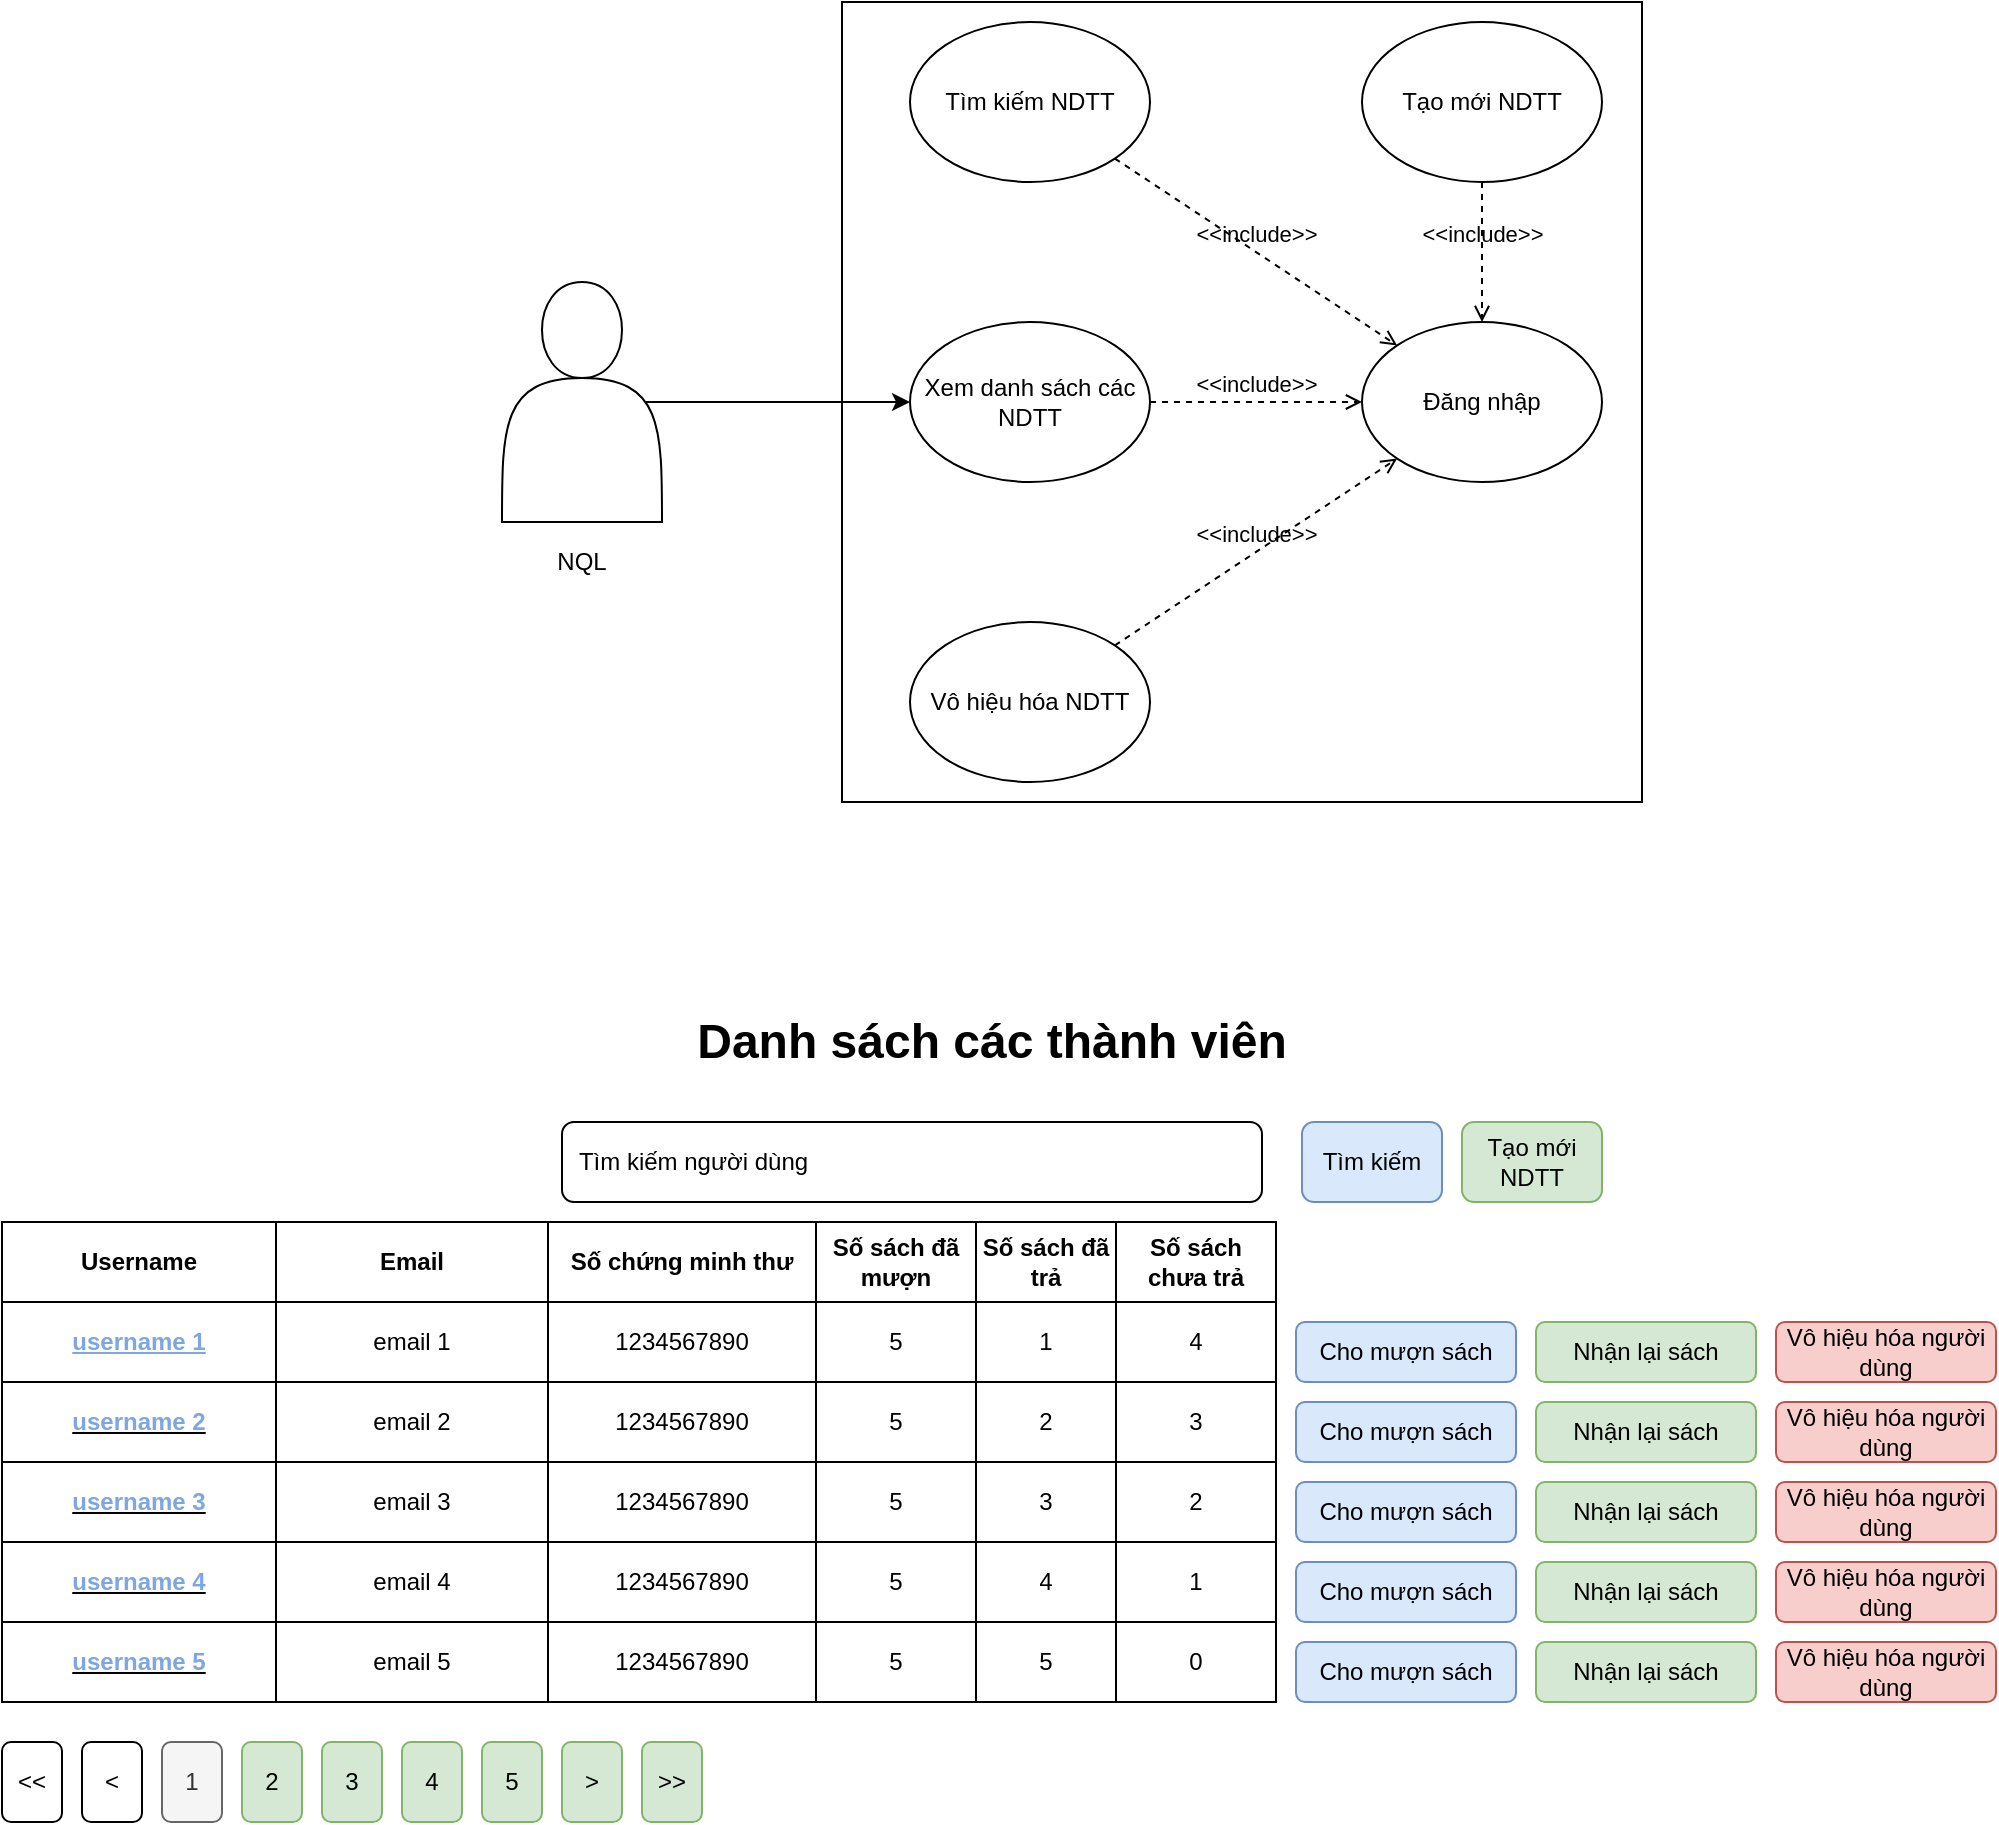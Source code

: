 <mxfile version="13.7.9" type="device"><diagram id="BcZUbOeiQ563TPbMoyi4" name="Page-1"><mxGraphModel dx="1965" dy="693" grid="1" gridSize="10" guides="1" tooltips="1" connect="1" arrows="1" fold="1" page="1" pageScale="1" pageWidth="827" pageHeight="1169" math="0" shadow="0"><root><mxCell id="0"/><mxCell id="1" parent="0"/><mxCell id="vvG993oSff-6ga_dEFH9-2" value="" style="rounded=0;whiteSpace=wrap;html=1;" parent="1" vertex="1"><mxGeometry x="320" y="160" width="400" height="400" as="geometry"/></mxCell><mxCell id="vvG993oSff-6ga_dEFH9-8" style="edgeStyle=orthogonalEdgeStyle;rounded=0;orthogonalLoop=1;jettySize=auto;html=1;exitX=0.9;exitY=0.5;exitDx=0;exitDy=0;exitPerimeter=0;entryX=0;entryY=0.5;entryDx=0;entryDy=0;" parent="1" source="vvG993oSff-6ga_dEFH9-1" target="vvG993oSff-6ga_dEFH9-4" edge="1"><mxGeometry relative="1" as="geometry"/></mxCell><mxCell id="vvG993oSff-6ga_dEFH9-1" value="" style="shape=actor;whiteSpace=wrap;html=1;" parent="1" vertex="1"><mxGeometry x="150" y="300" width="80" height="120" as="geometry"/></mxCell><mxCell id="vvG993oSff-6ga_dEFH9-4" value="Xem danh sách các NDTT" style="ellipse;whiteSpace=wrap;html=1;" parent="1" vertex="1"><mxGeometry x="354" y="320" width="120" height="80" as="geometry"/></mxCell><mxCell id="vvG993oSff-6ga_dEFH9-5" value="Vô hiệu hóa NDTT" style="ellipse;whiteSpace=wrap;html=1;" parent="1" vertex="1"><mxGeometry x="354" y="470" width="120" height="80" as="geometry"/></mxCell><mxCell id="vvG993oSff-6ga_dEFH9-6" value="Tìm kiếm NDTT" style="ellipse;whiteSpace=wrap;html=1;" parent="1" vertex="1"><mxGeometry x="354" y="170" width="120" height="80" as="geometry"/></mxCell><mxCell id="vvG993oSff-6ga_dEFH9-7" value="Đăng nhập" style="ellipse;whiteSpace=wrap;html=1;" parent="1" vertex="1"><mxGeometry x="580" y="320" width="120" height="80" as="geometry"/></mxCell><mxCell id="vvG993oSff-6ga_dEFH9-9" value="&amp;lt;&amp;lt;include&amp;gt;&amp;gt;" style="edgeStyle=none;html=1;endArrow=open;verticalAlign=bottom;dashed=1;labelBackgroundColor=none;entryX=0;entryY=0.5;entryDx=0;entryDy=0;exitX=1;exitY=0.5;exitDx=0;exitDy=0;" parent="1" source="vvG993oSff-6ga_dEFH9-4" target="vvG993oSff-6ga_dEFH9-7" edge="1"><mxGeometry width="160" relative="1" as="geometry"><mxPoint x="330" y="380" as="sourcePoint"/><mxPoint x="490" y="380" as="targetPoint"/></mxGeometry></mxCell><mxCell id="vvG993oSff-6ga_dEFH9-10" value="NQL" style="text;html=1;strokeColor=none;fillColor=none;align=center;verticalAlign=middle;whiteSpace=wrap;rounded=0;" parent="1" vertex="1"><mxGeometry x="170" y="430" width="40" height="20" as="geometry"/></mxCell><mxCell id="vvG993oSff-6ga_dEFH9-11" value="&amp;lt;&amp;lt;include&amp;gt;&amp;gt;" style="edgeStyle=none;html=1;endArrow=open;verticalAlign=bottom;dashed=1;labelBackgroundColor=none;exitX=1;exitY=1;exitDx=0;exitDy=0;entryX=0;entryY=0;entryDx=0;entryDy=0;" parent="1" source="vvG993oSff-6ga_dEFH9-6" target="vvG993oSff-6ga_dEFH9-7" edge="1"><mxGeometry width="160" relative="1" as="geometry"><mxPoint x="330" y="380" as="sourcePoint"/><mxPoint x="490" y="380" as="targetPoint"/></mxGeometry></mxCell><mxCell id="vvG993oSff-6ga_dEFH9-12" value="&amp;lt;&amp;lt;include&amp;gt;&amp;gt;" style="edgeStyle=none;html=1;endArrow=open;verticalAlign=bottom;dashed=1;labelBackgroundColor=none;exitX=1;exitY=0;exitDx=0;exitDy=0;entryX=0;entryY=1;entryDx=0;entryDy=0;" parent="1" source="vvG993oSff-6ga_dEFH9-5" target="vvG993oSff-6ga_dEFH9-7" edge="1"><mxGeometry width="160" relative="1" as="geometry"><mxPoint x="330" y="380" as="sourcePoint"/><mxPoint x="490" y="380" as="targetPoint"/></mxGeometry></mxCell><mxCell id="vvG993oSff-6ga_dEFH9-14" value="Tạo mới NDTT" style="ellipse;whiteSpace=wrap;html=1;" parent="1" vertex="1"><mxGeometry x="580" y="170" width="120" height="80" as="geometry"/></mxCell><mxCell id="vvG993oSff-6ga_dEFH9-15" value="&amp;lt;&amp;lt;include&amp;gt;&amp;gt;" style="edgeStyle=none;html=1;endArrow=open;verticalAlign=bottom;dashed=1;labelBackgroundColor=none;exitX=0.5;exitY=1;exitDx=0;exitDy=0;" parent="1" source="vvG993oSff-6ga_dEFH9-14" target="vvG993oSff-6ga_dEFH9-7" edge="1"><mxGeometry width="160" relative="1" as="geometry"><mxPoint x="580" y="300" as="sourcePoint"/><mxPoint x="740" y="300" as="targetPoint"/></mxGeometry></mxCell><mxCell id="vvG993oSff-6ga_dEFH9-42" value="&lt;font style=&quot;font-size: 24px&quot;&gt;&lt;b&gt;Danh sách các thành viên&lt;/b&gt;&lt;/font&gt;" style="text;html=1;strokeColor=none;fillColor=none;align=center;verticalAlign=middle;whiteSpace=wrap;rounded=0;" parent="1" vertex="1"><mxGeometry x="220" y="670" width="350" height="20" as="geometry"/></mxCell><mxCell id="vvG993oSff-6ga_dEFH9-43" value="&amp;nbsp; Tìm kiếm người dùng" style="rounded=1;whiteSpace=wrap;html=1;align=left;" parent="1" vertex="1"><mxGeometry x="180" y="720" width="350" height="40" as="geometry"/></mxCell><mxCell id="vvG993oSff-6ga_dEFH9-44" value="Tìm kiếm" style="rounded=1;whiteSpace=wrap;html=1;fillColor=#dae8fc;strokeColor=#6c8ebf;" parent="1" vertex="1"><mxGeometry x="550" y="720" width="70" height="40" as="geometry"/></mxCell><mxCell id="YMO4gTz5aAiDPudx4FEp-50" value="Cho mượn sách" style="rounded=1;whiteSpace=wrap;html=1;fillColor=#dae8fc;strokeColor=#6c8ebf;" parent="1" vertex="1"><mxGeometry x="547" y="820" width="110" height="30" as="geometry"/></mxCell><mxCell id="YMO4gTz5aAiDPudx4FEp-51" value="Nhận lại sách" style="rounded=1;whiteSpace=wrap;html=1;fillColor=#d5e8d4;strokeColor=#82b366;" parent="1" vertex="1"><mxGeometry x="667" y="820" width="110" height="30" as="geometry"/></mxCell><mxCell id="YMO4gTz5aAiDPudx4FEp-53" value="Vô hiệu hóa người dùng" style="rounded=1;whiteSpace=wrap;html=1;fillColor=#f8cecc;strokeColor=#b85450;" parent="1" vertex="1"><mxGeometry x="787" y="820" width="110" height="30" as="geometry"/></mxCell><mxCell id="YMO4gTz5aAiDPudx4FEp-57" value="Cho mượn sách" style="rounded=1;whiteSpace=wrap;html=1;fillColor=#dae8fc;strokeColor=#6c8ebf;" parent="1" vertex="1"><mxGeometry x="547" y="860" width="110" height="30" as="geometry"/></mxCell><mxCell id="YMO4gTz5aAiDPudx4FEp-58" value="Nhận lại sách" style="rounded=1;whiteSpace=wrap;html=1;fillColor=#d5e8d4;strokeColor=#82b366;" parent="1" vertex="1"><mxGeometry x="667" y="860" width="110" height="30" as="geometry"/></mxCell><mxCell id="YMO4gTz5aAiDPudx4FEp-59" value="Vô hiệu hóa người dùng" style="rounded=1;whiteSpace=wrap;html=1;fillColor=#f8cecc;strokeColor=#b85450;" parent="1" vertex="1"><mxGeometry x="787" y="860" width="110" height="30" as="geometry"/></mxCell><mxCell id="YMO4gTz5aAiDPudx4FEp-61" value="Vô hiệu hóa người dùng" style="rounded=1;whiteSpace=wrap;html=1;fillColor=#f8cecc;strokeColor=#b85450;" parent="1" vertex="1"><mxGeometry x="787" y="900" width="110" height="30" as="geometry"/></mxCell><mxCell id="YMO4gTz5aAiDPudx4FEp-63" value="Vô hiệu hóa người dùng" style="rounded=1;whiteSpace=wrap;html=1;fillColor=#f8cecc;strokeColor=#b85450;" parent="1" vertex="1"><mxGeometry x="787" y="940" width="110" height="30" as="geometry"/></mxCell><mxCell id="YMO4gTz5aAiDPudx4FEp-65" value="Vô hiệu hóa người dùng" style="rounded=1;whiteSpace=wrap;html=1;fillColor=#f8cecc;strokeColor=#b85450;" parent="1" vertex="1"><mxGeometry x="787" y="980" width="110" height="30" as="geometry"/></mxCell><mxCell id="YMO4gTz5aAiDPudx4FEp-67" value="Cho mượn sách" style="rounded=1;whiteSpace=wrap;html=1;fillColor=#dae8fc;strokeColor=#6c8ebf;" parent="1" vertex="1"><mxGeometry x="547" y="900" width="110" height="30" as="geometry"/></mxCell><mxCell id="YMO4gTz5aAiDPudx4FEp-69" value="Cho mượn sách" style="rounded=1;whiteSpace=wrap;html=1;fillColor=#dae8fc;strokeColor=#6c8ebf;" parent="1" vertex="1"><mxGeometry x="547" y="940" width="110" height="30" as="geometry"/></mxCell><mxCell id="YMO4gTz5aAiDPudx4FEp-71" value="Cho mượn sách" style="rounded=1;whiteSpace=wrap;html=1;fillColor=#dae8fc;strokeColor=#6c8ebf;" parent="1" vertex="1"><mxGeometry x="547" y="980" width="110" height="30" as="geometry"/></mxCell><mxCell id="YMO4gTz5aAiDPudx4FEp-73" value="Nhận lại sách" style="rounded=1;whiteSpace=wrap;html=1;fillColor=#d5e8d4;strokeColor=#82b366;" parent="1" vertex="1"><mxGeometry x="667" y="900" width="110" height="30" as="geometry"/></mxCell><mxCell id="YMO4gTz5aAiDPudx4FEp-75" value="Nhận lại sách" style="rounded=1;whiteSpace=wrap;html=1;fillColor=#d5e8d4;strokeColor=#82b366;" parent="1" vertex="1"><mxGeometry x="667" y="940" width="110" height="30" as="geometry"/></mxCell><mxCell id="YMO4gTz5aAiDPudx4FEp-77" value="Nhận lại sách" style="rounded=1;whiteSpace=wrap;html=1;fillColor=#d5e8d4;strokeColor=#82b366;" parent="1" vertex="1"><mxGeometry x="667" y="980" width="110" height="30" as="geometry"/></mxCell><mxCell id="YMO4gTz5aAiDPudx4FEp-1" value="" style="shape=table;html=1;whiteSpace=wrap;startSize=0;container=1;collapsible=0;childLayout=tableLayout;" parent="1" vertex="1"><mxGeometry x="-100" y="770" width="637" height="240" as="geometry"/></mxCell><mxCell id="YMO4gTz5aAiDPudx4FEp-2" value="" style="shape=partialRectangle;html=1;whiteSpace=wrap;collapsible=0;dropTarget=0;pointerEvents=0;fillColor=none;top=0;left=0;bottom=0;right=0;points=[[0,0.5],[1,0.5]];portConstraint=eastwest;" parent="YMO4gTz5aAiDPudx4FEp-1" vertex="1"><mxGeometry width="637" height="40" as="geometry"/></mxCell><mxCell id="YMO4gTz5aAiDPudx4FEp-3" value="&lt;b&gt;Username&lt;/b&gt;" style="shape=partialRectangle;html=1;whiteSpace=wrap;connectable=0;fillColor=none;top=0;left=0;bottom=0;right=0;overflow=hidden;" parent="YMO4gTz5aAiDPudx4FEp-2" vertex="1"><mxGeometry width="137" height="40" as="geometry"/></mxCell><mxCell id="YMO4gTz5aAiDPudx4FEp-4" value="&lt;b&gt;Email&lt;/b&gt;" style="shape=partialRectangle;html=1;whiteSpace=wrap;connectable=0;fillColor=none;top=0;left=0;bottom=0;right=0;overflow=hidden;" parent="YMO4gTz5aAiDPudx4FEp-2" vertex="1"><mxGeometry x="137" width="136" height="40" as="geometry"/></mxCell><mxCell id="YMO4gTz5aAiDPudx4FEp-5" value="&lt;b&gt;Số chứng minh thư&lt;/b&gt;" style="shape=partialRectangle;html=1;whiteSpace=wrap;connectable=0;fillColor=none;top=0;left=0;bottom=0;right=0;overflow=hidden;" parent="YMO4gTz5aAiDPudx4FEp-2" vertex="1"><mxGeometry x="273" width="134" height="40" as="geometry"/></mxCell><mxCell id="YMO4gTz5aAiDPudx4FEp-20" value="&lt;b&gt;Số sách đã mượn&lt;/b&gt;" style="shape=partialRectangle;html=1;whiteSpace=wrap;connectable=0;fillColor=none;top=0;left=0;bottom=0;right=0;overflow=hidden;" parent="YMO4gTz5aAiDPudx4FEp-2" vertex="1"><mxGeometry x="407" width="80" height="40" as="geometry"/></mxCell><mxCell id="YMO4gTz5aAiDPudx4FEp-23" value="&lt;b&gt;Số sách đã trả&lt;/b&gt;" style="shape=partialRectangle;html=1;whiteSpace=wrap;connectable=0;fillColor=none;top=0;left=0;bottom=0;right=0;overflow=hidden;" parent="YMO4gTz5aAiDPudx4FEp-2" vertex="1"><mxGeometry x="487" width="70" height="40" as="geometry"/></mxCell><mxCell id="YMO4gTz5aAiDPudx4FEp-26" value="&lt;b&gt;Số sách chưa trả&lt;/b&gt;" style="shape=partialRectangle;html=1;whiteSpace=wrap;connectable=0;fillColor=none;top=0;left=0;bottom=0;right=0;overflow=hidden;" parent="YMO4gTz5aAiDPudx4FEp-2" vertex="1"><mxGeometry x="557" width="80" height="40" as="geometry"/></mxCell><mxCell id="YMO4gTz5aAiDPudx4FEp-6" value="" style="shape=partialRectangle;html=1;whiteSpace=wrap;collapsible=0;dropTarget=0;pointerEvents=0;fillColor=none;top=0;left=0;bottom=0;right=0;points=[[0,0.5],[1,0.5]];portConstraint=eastwest;" parent="YMO4gTz5aAiDPudx4FEp-1" vertex="1"><mxGeometry y="40" width="637" height="40" as="geometry"/></mxCell><mxCell id="YMO4gTz5aAiDPudx4FEp-7" value="&lt;font color=&quot;#7ea6e0&quot;&gt;&lt;b&gt;&lt;u&gt;username 1&lt;/u&gt;&lt;/b&gt;&lt;/font&gt;" style="shape=partialRectangle;html=1;whiteSpace=wrap;connectable=0;fillColor=none;top=0;left=0;bottom=0;right=0;overflow=hidden;" parent="YMO4gTz5aAiDPudx4FEp-6" vertex="1"><mxGeometry width="137" height="40" as="geometry"/></mxCell><mxCell id="YMO4gTz5aAiDPudx4FEp-8" value="email 1" style="shape=partialRectangle;html=1;whiteSpace=wrap;connectable=0;fillColor=none;top=0;left=0;bottom=0;right=0;overflow=hidden;" parent="YMO4gTz5aAiDPudx4FEp-6" vertex="1"><mxGeometry x="137" width="136" height="40" as="geometry"/></mxCell><mxCell id="YMO4gTz5aAiDPudx4FEp-9" value="1234567890" style="shape=partialRectangle;html=1;whiteSpace=wrap;connectable=0;fillColor=none;top=0;left=0;bottom=0;right=0;overflow=hidden;" parent="YMO4gTz5aAiDPudx4FEp-6" vertex="1"><mxGeometry x="273" width="134" height="40" as="geometry"/></mxCell><mxCell id="YMO4gTz5aAiDPudx4FEp-21" value="5" style="shape=partialRectangle;html=1;whiteSpace=wrap;connectable=0;fillColor=none;top=0;left=0;bottom=0;right=0;overflow=hidden;" parent="YMO4gTz5aAiDPudx4FEp-6" vertex="1"><mxGeometry x="407" width="80" height="40" as="geometry"/></mxCell><mxCell id="YMO4gTz5aAiDPudx4FEp-24" value="1" style="shape=partialRectangle;html=1;whiteSpace=wrap;connectable=0;fillColor=none;top=0;left=0;bottom=0;right=0;overflow=hidden;" parent="YMO4gTz5aAiDPudx4FEp-6" vertex="1"><mxGeometry x="487" width="70" height="40" as="geometry"/></mxCell><mxCell id="YMO4gTz5aAiDPudx4FEp-27" value="4" style="shape=partialRectangle;html=1;whiteSpace=wrap;connectable=0;fillColor=none;top=0;left=0;bottom=0;right=0;overflow=hidden;" parent="YMO4gTz5aAiDPudx4FEp-6" vertex="1"><mxGeometry x="557" width="80" height="40" as="geometry"/></mxCell><mxCell id="YMO4gTz5aAiDPudx4FEp-10" value="" style="shape=partialRectangle;html=1;whiteSpace=wrap;collapsible=0;dropTarget=0;pointerEvents=0;fillColor=none;top=0;left=0;bottom=0;right=0;points=[[0,0.5],[1,0.5]];portConstraint=eastwest;" parent="YMO4gTz5aAiDPudx4FEp-1" vertex="1"><mxGeometry y="80" width="637" height="40" as="geometry"/></mxCell><mxCell id="YMO4gTz5aAiDPudx4FEp-11" value="&lt;span&gt;&lt;u&gt;&lt;b&gt;&lt;font color=&quot;#7ea6e0&quot;&gt;username 2&lt;/font&gt;&lt;/b&gt;&lt;/u&gt;&lt;/span&gt;" style="shape=partialRectangle;html=1;whiteSpace=wrap;connectable=0;fillColor=none;top=0;left=0;bottom=0;right=0;overflow=hidden;" parent="YMO4gTz5aAiDPudx4FEp-10" vertex="1"><mxGeometry width="137" height="40" as="geometry"/></mxCell><mxCell id="YMO4gTz5aAiDPudx4FEp-12" value="&lt;span&gt;email 2&lt;/span&gt;" style="shape=partialRectangle;html=1;whiteSpace=wrap;connectable=0;fillColor=none;top=0;left=0;bottom=0;right=0;overflow=hidden;" parent="YMO4gTz5aAiDPudx4FEp-10" vertex="1"><mxGeometry x="137" width="136" height="40" as="geometry"/></mxCell><mxCell id="YMO4gTz5aAiDPudx4FEp-13" value="&lt;span&gt;1234567890&lt;/span&gt;" style="shape=partialRectangle;html=1;whiteSpace=wrap;connectable=0;fillColor=none;top=0;left=0;bottom=0;right=0;overflow=hidden;" parent="YMO4gTz5aAiDPudx4FEp-10" vertex="1"><mxGeometry x="273" width="134" height="40" as="geometry"/></mxCell><mxCell id="YMO4gTz5aAiDPudx4FEp-22" value="5" style="shape=partialRectangle;html=1;whiteSpace=wrap;connectable=0;fillColor=none;top=0;left=0;bottom=0;right=0;overflow=hidden;" parent="YMO4gTz5aAiDPudx4FEp-10" vertex="1"><mxGeometry x="407" width="80" height="40" as="geometry"/></mxCell><mxCell id="YMO4gTz5aAiDPudx4FEp-25" value="2" style="shape=partialRectangle;html=1;whiteSpace=wrap;connectable=0;fillColor=none;top=0;left=0;bottom=0;right=0;overflow=hidden;" parent="YMO4gTz5aAiDPudx4FEp-10" vertex="1"><mxGeometry x="487" width="70" height="40" as="geometry"/></mxCell><mxCell id="YMO4gTz5aAiDPudx4FEp-28" value="3" style="shape=partialRectangle;html=1;whiteSpace=wrap;connectable=0;fillColor=none;top=0;left=0;bottom=0;right=0;overflow=hidden;" parent="YMO4gTz5aAiDPudx4FEp-10" vertex="1"><mxGeometry x="557" width="80" height="40" as="geometry"/></mxCell><mxCell id="YMO4gTz5aAiDPudx4FEp-29" style="shape=partialRectangle;html=1;whiteSpace=wrap;collapsible=0;dropTarget=0;pointerEvents=0;fillColor=none;top=0;left=0;bottom=0;right=0;points=[[0,0.5],[1,0.5]];portConstraint=eastwest;" parent="YMO4gTz5aAiDPudx4FEp-1" vertex="1"><mxGeometry y="120" width="637" height="40" as="geometry"/></mxCell><mxCell id="YMO4gTz5aAiDPudx4FEp-30" value="&lt;span&gt;&lt;u&gt;&lt;b&gt;&lt;font color=&quot;#7ea6e0&quot;&gt;username 3&lt;/font&gt;&lt;/b&gt;&lt;/u&gt;&lt;/span&gt;" style="shape=partialRectangle;html=1;whiteSpace=wrap;connectable=0;fillColor=none;top=0;left=0;bottom=0;right=0;overflow=hidden;" parent="YMO4gTz5aAiDPudx4FEp-29" vertex="1"><mxGeometry width="137" height="40" as="geometry"/></mxCell><mxCell id="YMO4gTz5aAiDPudx4FEp-31" value="&lt;span&gt;email 3&lt;/span&gt;" style="shape=partialRectangle;html=1;whiteSpace=wrap;connectable=0;fillColor=none;top=0;left=0;bottom=0;right=0;overflow=hidden;" parent="YMO4gTz5aAiDPudx4FEp-29" vertex="1"><mxGeometry x="137" width="136" height="40" as="geometry"/></mxCell><mxCell id="YMO4gTz5aAiDPudx4FEp-32" value="&lt;span&gt;1234567890&lt;/span&gt;" style="shape=partialRectangle;html=1;whiteSpace=wrap;connectable=0;fillColor=none;top=0;left=0;bottom=0;right=0;overflow=hidden;" parent="YMO4gTz5aAiDPudx4FEp-29" vertex="1"><mxGeometry x="273" width="134" height="40" as="geometry"/></mxCell><mxCell id="YMO4gTz5aAiDPudx4FEp-33" value="5" style="shape=partialRectangle;html=1;whiteSpace=wrap;connectable=0;fillColor=none;top=0;left=0;bottom=0;right=0;overflow=hidden;" parent="YMO4gTz5aAiDPudx4FEp-29" vertex="1"><mxGeometry x="407" width="80" height="40" as="geometry"/></mxCell><mxCell id="YMO4gTz5aAiDPudx4FEp-34" value="3" style="shape=partialRectangle;html=1;whiteSpace=wrap;connectable=0;fillColor=none;top=0;left=0;bottom=0;right=0;overflow=hidden;" parent="YMO4gTz5aAiDPudx4FEp-29" vertex="1"><mxGeometry x="487" width="70" height="40" as="geometry"/></mxCell><mxCell id="YMO4gTz5aAiDPudx4FEp-35" value="2" style="shape=partialRectangle;html=1;whiteSpace=wrap;connectable=0;fillColor=none;top=0;left=0;bottom=0;right=0;overflow=hidden;" parent="YMO4gTz5aAiDPudx4FEp-29" vertex="1"><mxGeometry x="557" width="80" height="40" as="geometry"/></mxCell><mxCell id="YMO4gTz5aAiDPudx4FEp-36" style="shape=partialRectangle;html=1;whiteSpace=wrap;collapsible=0;dropTarget=0;pointerEvents=0;fillColor=none;top=0;left=0;bottom=0;right=0;points=[[0,0.5],[1,0.5]];portConstraint=eastwest;" parent="YMO4gTz5aAiDPudx4FEp-1" vertex="1"><mxGeometry y="160" width="637" height="40" as="geometry"/></mxCell><mxCell id="YMO4gTz5aAiDPudx4FEp-37" value="&lt;span&gt;&lt;u&gt;&lt;b&gt;&lt;font color=&quot;#7ea6e0&quot;&gt;username 4&lt;/font&gt;&lt;/b&gt;&lt;/u&gt;&lt;/span&gt;" style="shape=partialRectangle;html=1;whiteSpace=wrap;connectable=0;fillColor=none;top=0;left=0;bottom=0;right=0;overflow=hidden;" parent="YMO4gTz5aAiDPudx4FEp-36" vertex="1"><mxGeometry width="137" height="40" as="geometry"/></mxCell><mxCell id="YMO4gTz5aAiDPudx4FEp-38" value="&lt;span&gt;email 4&lt;/span&gt;" style="shape=partialRectangle;html=1;whiteSpace=wrap;connectable=0;fillColor=none;top=0;left=0;bottom=0;right=0;overflow=hidden;" parent="YMO4gTz5aAiDPudx4FEp-36" vertex="1"><mxGeometry x="137" width="136" height="40" as="geometry"/></mxCell><mxCell id="YMO4gTz5aAiDPudx4FEp-39" value="&lt;span&gt;1234567890&lt;/span&gt;" style="shape=partialRectangle;html=1;whiteSpace=wrap;connectable=0;fillColor=none;top=0;left=0;bottom=0;right=0;overflow=hidden;" parent="YMO4gTz5aAiDPudx4FEp-36" vertex="1"><mxGeometry x="273" width="134" height="40" as="geometry"/></mxCell><mxCell id="YMO4gTz5aAiDPudx4FEp-40" value="5" style="shape=partialRectangle;html=1;whiteSpace=wrap;connectable=0;fillColor=none;top=0;left=0;bottom=0;right=0;overflow=hidden;" parent="YMO4gTz5aAiDPudx4FEp-36" vertex="1"><mxGeometry x="407" width="80" height="40" as="geometry"/></mxCell><mxCell id="YMO4gTz5aAiDPudx4FEp-41" value="4" style="shape=partialRectangle;html=1;whiteSpace=wrap;connectable=0;fillColor=none;top=0;left=0;bottom=0;right=0;overflow=hidden;" parent="YMO4gTz5aAiDPudx4FEp-36" vertex="1"><mxGeometry x="487" width="70" height="40" as="geometry"/></mxCell><mxCell id="YMO4gTz5aAiDPudx4FEp-42" value="1" style="shape=partialRectangle;html=1;whiteSpace=wrap;connectable=0;fillColor=none;top=0;left=0;bottom=0;right=0;overflow=hidden;" parent="YMO4gTz5aAiDPudx4FEp-36" vertex="1"><mxGeometry x="557" width="80" height="40" as="geometry"/></mxCell><mxCell id="YMO4gTz5aAiDPudx4FEp-43" style="shape=partialRectangle;html=1;whiteSpace=wrap;collapsible=0;dropTarget=0;pointerEvents=0;fillColor=none;top=0;left=0;bottom=0;right=0;points=[[0,0.5],[1,0.5]];portConstraint=eastwest;" parent="YMO4gTz5aAiDPudx4FEp-1" vertex="1"><mxGeometry y="200" width="637" height="40" as="geometry"/></mxCell><mxCell id="YMO4gTz5aAiDPudx4FEp-44" value="&lt;span&gt;&lt;u&gt;&lt;b&gt;&lt;font color=&quot;#7ea6e0&quot;&gt;username 5&lt;/font&gt;&lt;/b&gt;&lt;/u&gt;&lt;/span&gt;" style="shape=partialRectangle;html=1;whiteSpace=wrap;connectable=0;fillColor=none;top=0;left=0;bottom=0;right=0;overflow=hidden;" parent="YMO4gTz5aAiDPudx4FEp-43" vertex="1"><mxGeometry width="137" height="40" as="geometry"/></mxCell><mxCell id="YMO4gTz5aAiDPudx4FEp-45" value="&lt;span&gt;email 5&lt;/span&gt;" style="shape=partialRectangle;html=1;whiteSpace=wrap;connectable=0;fillColor=none;top=0;left=0;bottom=0;right=0;overflow=hidden;" parent="YMO4gTz5aAiDPudx4FEp-43" vertex="1"><mxGeometry x="137" width="136" height="40" as="geometry"/></mxCell><mxCell id="YMO4gTz5aAiDPudx4FEp-46" value="&lt;span&gt;1234567890&lt;/span&gt;" style="shape=partialRectangle;html=1;whiteSpace=wrap;connectable=0;fillColor=none;top=0;left=0;bottom=0;right=0;overflow=hidden;" parent="YMO4gTz5aAiDPudx4FEp-43" vertex="1"><mxGeometry x="273" width="134" height="40" as="geometry"/></mxCell><mxCell id="YMO4gTz5aAiDPudx4FEp-47" value="5" style="shape=partialRectangle;html=1;whiteSpace=wrap;connectable=0;fillColor=none;top=0;left=0;bottom=0;right=0;overflow=hidden;" parent="YMO4gTz5aAiDPudx4FEp-43" vertex="1"><mxGeometry x="407" width="80" height="40" as="geometry"/></mxCell><mxCell id="YMO4gTz5aAiDPudx4FEp-48" value="5" style="shape=partialRectangle;html=1;whiteSpace=wrap;connectable=0;fillColor=none;top=0;left=0;bottom=0;right=0;overflow=hidden;" parent="YMO4gTz5aAiDPudx4FEp-43" vertex="1"><mxGeometry x="487" width="70" height="40" as="geometry"/></mxCell><mxCell id="YMO4gTz5aAiDPudx4FEp-49" value="0" style="shape=partialRectangle;html=1;whiteSpace=wrap;connectable=0;fillColor=none;top=0;left=0;bottom=0;right=0;overflow=hidden;" parent="YMO4gTz5aAiDPudx4FEp-43" vertex="1"><mxGeometry x="557" width="80" height="40" as="geometry"/></mxCell><mxCell id="YMO4gTz5aAiDPudx4FEp-79" value="Tạo mới NDTT" style="rounded=1;whiteSpace=wrap;html=1;fillColor=#d5e8d4;strokeColor=#82b366;" parent="1" vertex="1"><mxGeometry x="630" y="720" width="70" height="40" as="geometry"/></mxCell><mxCell id="YMO4gTz5aAiDPudx4FEp-81" value="1" style="rounded=1;whiteSpace=wrap;html=1;fillColor=#f5f5f5;strokeColor=#666666;fontColor=#333333;" parent="1" vertex="1"><mxGeometry x="-20" y="1030" width="30" height="40" as="geometry"/></mxCell><mxCell id="YMO4gTz5aAiDPudx4FEp-82" value="2" style="rounded=1;whiteSpace=wrap;html=1;fillColor=#d5e8d4;strokeColor=#82b366;" parent="1" vertex="1"><mxGeometry x="20" y="1030" width="30" height="40" as="geometry"/></mxCell><mxCell id="YMO4gTz5aAiDPudx4FEp-84" value="3" style="rounded=1;whiteSpace=wrap;html=1;fillColor=#d5e8d4;strokeColor=#82b366;" parent="1" vertex="1"><mxGeometry x="60" y="1030" width="30" height="40" as="geometry"/></mxCell><mxCell id="YMO4gTz5aAiDPudx4FEp-86" value="4" style="rounded=1;whiteSpace=wrap;html=1;fillColor=#d5e8d4;strokeColor=#82b366;" parent="1" vertex="1"><mxGeometry x="100" y="1030" width="30" height="40" as="geometry"/></mxCell><mxCell id="YMO4gTz5aAiDPudx4FEp-88" value="5" style="rounded=1;whiteSpace=wrap;html=1;fillColor=#d5e8d4;strokeColor=#82b366;" parent="1" vertex="1"><mxGeometry x="140" y="1030" width="30" height="40" as="geometry"/></mxCell><mxCell id="YMO4gTz5aAiDPudx4FEp-90" value="&amp;gt;" style="rounded=1;whiteSpace=wrap;html=1;fillColor=#d5e8d4;strokeColor=#82b366;" parent="1" vertex="1"><mxGeometry x="180" y="1030" width="30" height="40" as="geometry"/></mxCell><mxCell id="YMO4gTz5aAiDPudx4FEp-92" value="&amp;gt;&amp;gt;" style="rounded=1;whiteSpace=wrap;html=1;fillColor=#d5e8d4;strokeColor=#82b366;" parent="1" vertex="1"><mxGeometry x="220" y="1030" width="30" height="40" as="geometry"/></mxCell><mxCell id="YMO4gTz5aAiDPudx4FEp-94" value="&amp;lt;" style="rounded=1;whiteSpace=wrap;html=1;" parent="1" vertex="1"><mxGeometry x="-60" y="1030" width="30" height="40" as="geometry"/></mxCell><mxCell id="YMO4gTz5aAiDPudx4FEp-96" value="&amp;lt;&amp;lt;" style="rounded=1;whiteSpace=wrap;html=1;" parent="1" vertex="1"><mxGeometry x="-100" y="1030" width="30" height="40" as="geometry"/></mxCell></root></mxGraphModel></diagram></mxfile>